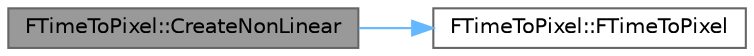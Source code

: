 digraph "FTimeToPixel::CreateNonLinear"
{
 // INTERACTIVE_SVG=YES
 // LATEX_PDF_SIZE
  bgcolor="transparent";
  edge [fontname=Helvetica,fontsize=10,labelfontname=Helvetica,labelfontsize=10];
  node [fontname=Helvetica,fontsize=10,shape=box,height=0.2,width=0.4];
  rankdir="LR";
  Node1 [id="Node000001",label="FTimeToPixel::CreateNonLinear",height=0.2,width=0.4,color="gray40", fillcolor="grey60", style="filled", fontcolor="black",tooltip=" "];
  Node1 -> Node2 [id="edge1_Node000001_Node000002",color="steelblue1",style="solid",tooltip=" "];
  Node2 [id="Node000002",label="FTimeToPixel::FTimeToPixel",height=0.2,width=0.4,color="grey40", fillcolor="white", style="filled",URL="$dc/d53/structFTimeToPixel.html#a1a7bc8b5f95c3e4ca310e7377beb4e39",tooltip=" "];
}
